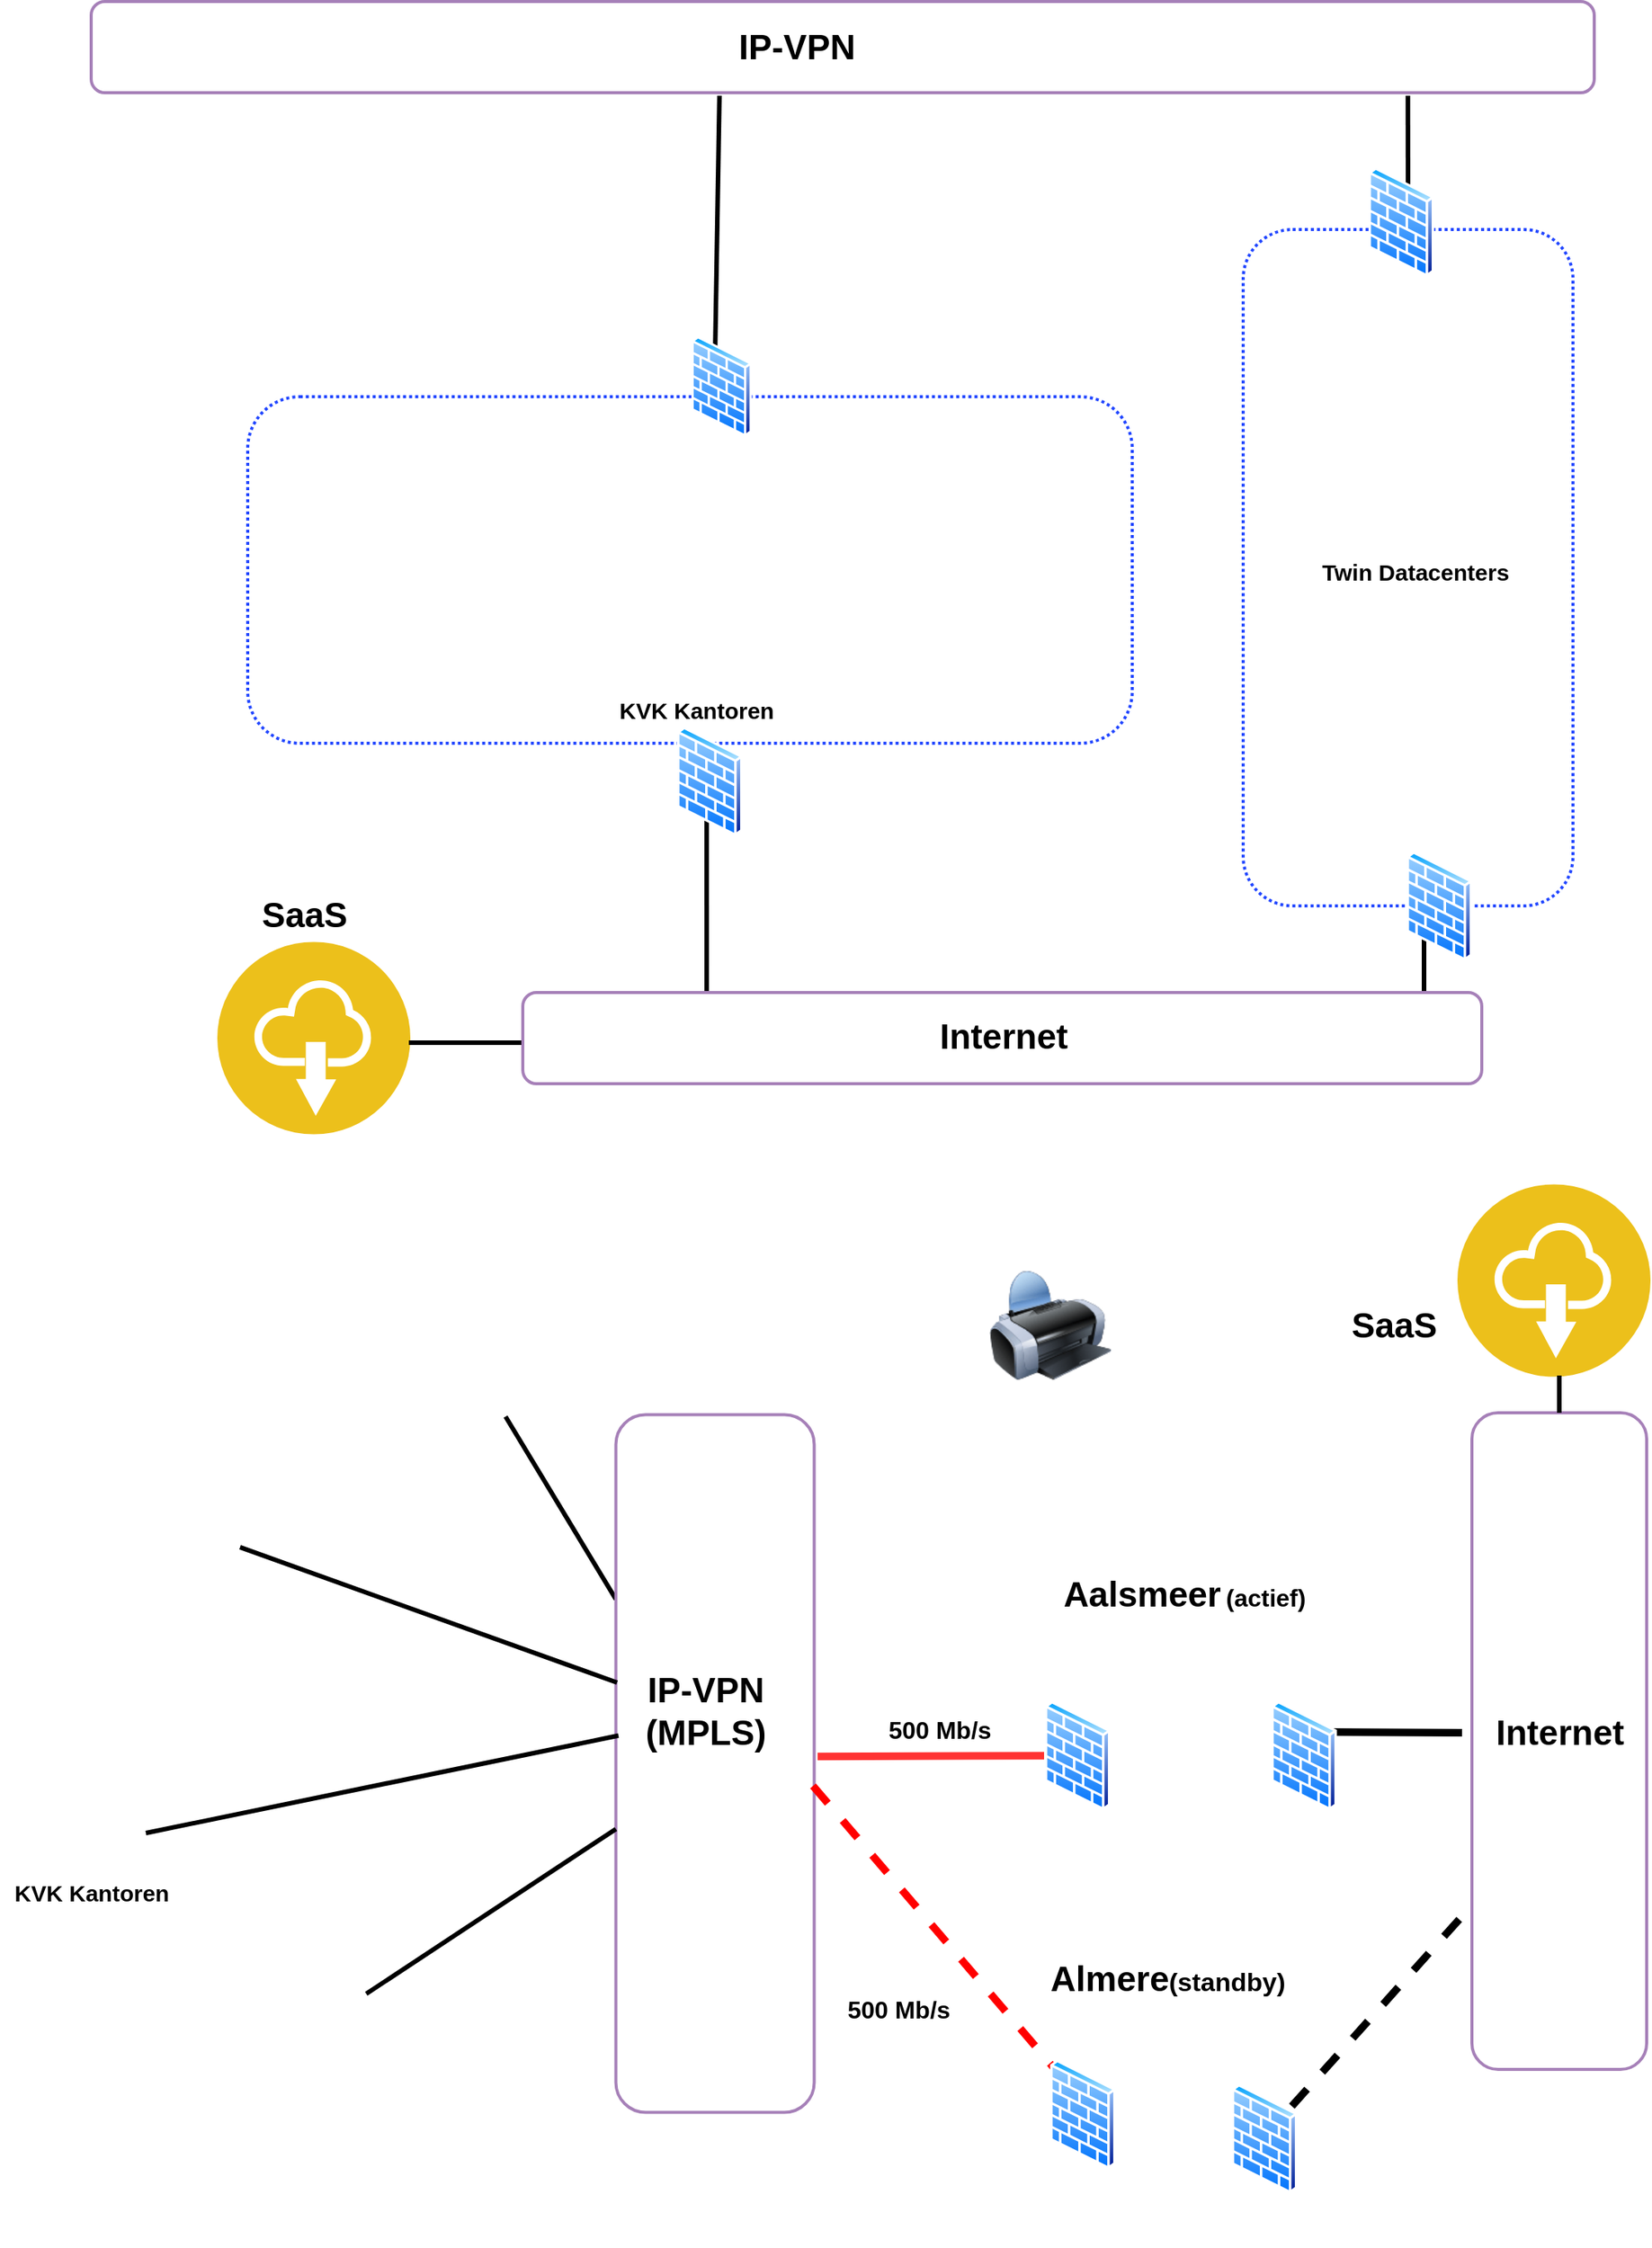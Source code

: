 <mxfile version="20.6.2" type="github">
  <diagram id="3hA0JPDEhd9gc4Itpv3c" name="Pagina-1">
    <mxGraphModel dx="2426" dy="1252" grid="0" gridSize="10" guides="1" tooltips="1" connect="1" arrows="1" fold="1" page="1" pageScale="1" pageWidth="1169" pageHeight="827" math="0" shadow="0">
      <root>
        <mxCell id="0" />
        <mxCell id="1" parent="0" />
        <mxCell id="vR5ajId_hpdWkppUzHqL-19" style="rounded=0;orthogonalLoop=1;jettySize=auto;html=1;exitX=0.418;exitY=1.033;exitDx=0;exitDy=0;fontSize=15;endArrow=none;endFill=0;strokeWidth=3;shadow=0;sketch=0;exitPerimeter=0;" parent="1" source="vR5ajId_hpdWkppUzHqL-29" edge="1">
          <mxGeometry relative="1" as="geometry">
            <mxPoint x="168" y="311.75" as="sourcePoint" />
            <mxPoint x="507" y="328" as="targetPoint" />
          </mxGeometry>
        </mxCell>
        <mxCell id="vR5ajId_hpdWkppUzHqL-31" value="" style="whiteSpace=wrap;html=1;dashed=1;dashPattern=1 1;rounded=1;glass=0;strokeColor=#2146FF;strokeWidth=2;shadow=0;sketch=0;" parent="1" vertex="1">
          <mxGeometry x="200" y="325" width="582" height="228" as="geometry" />
        </mxCell>
        <mxCell id="vR5ajId_hpdWkppUzHqL-13" value="" style="whiteSpace=wrap;html=1;dashed=1;dashPattern=1 1;rounded=1;glass=0;strokeColor=#2146FF;strokeWidth=2;shadow=0;sketch=0;" parent="1" vertex="1">
          <mxGeometry x="855" y="215" width="217" height="445" as="geometry" />
        </mxCell>
        <mxCell id="vR5ajId_hpdWkppUzHqL-5" value="" style="shape=image;html=1;verticalAlign=top;verticalLabelPosition=bottom;labelBackgroundColor=#ffffff;imageAspect=0;aspect=fixed;image=https://cdn4.iconfinder.com/data/icons/travello-basic-ui-1/64/Home-128.png" parent="1" vertex="1">
          <mxGeometry x="532" y="348" width="100" height="100" as="geometry" />
        </mxCell>
        <mxCell id="vR5ajId_hpdWkppUzHqL-9" value="" style="shape=image;html=1;verticalAlign=top;verticalLabelPosition=bottom;labelBackgroundColor=#ffffff;imageAspect=0;aspect=fixed;image=https://cdn4.iconfinder.com/data/icons/ios-web-user-interface-multi-circle-flat-vol-4/512/Building_business_company_house_home_real_estate_state-128.png" parent="1" vertex="1">
          <mxGeometry x="382" y="348" width="128" height="128" as="geometry" />
        </mxCell>
        <mxCell id="vR5ajId_hpdWkppUzHqL-11" value="" style="shape=image;html=1;verticalAlign=top;verticalLabelPosition=bottom;labelBackgroundColor=#ffffff;imageAspect=0;aspect=fixed;image=https://cdn1.iconfinder.com/data/icons/2-building-line-filled/614/Police_Station-128.png" parent="1" vertex="1">
          <mxGeometry x="879" y="244" width="181" height="181" as="geometry" />
        </mxCell>
        <mxCell id="vR5ajId_hpdWkppUzHqL-12" value="" style="shape=image;html=1;verticalAlign=top;verticalLabelPosition=bottom;labelBackgroundColor=#ffffff;imageAspect=0;aspect=fixed;image=https://cdn1.iconfinder.com/data/icons/2-building-line-filled/614/Police_Station-128.png" parent="1" vertex="1">
          <mxGeometry x="882" y="461" width="181" height="181" as="geometry" />
        </mxCell>
        <mxCell id="vR5ajId_hpdWkppUzHqL-14" value="&lt;font style=&quot;font-size: 15px;&quot;&gt;&lt;b&gt;Twin&amp;nbsp;&lt;/b&gt;&lt;/font&gt;&lt;span style=&quot;font-size: 15px;&quot;&gt;&lt;b&gt;Datacenters&lt;/b&gt;&lt;/span&gt;" style="text;html=1;resizable=0;autosize=1;align=center;verticalAlign=middle;points=[];fillColor=none;strokeColor=none;rounded=0;shadow=0;glass=0;dashed=1;dashPattern=1 1;sketch=0;" parent="1" vertex="1">
          <mxGeometry x="897" y="425" width="141" height="30" as="geometry" />
        </mxCell>
        <mxCell id="vR5ajId_hpdWkppUzHqL-15" value="&lt;span style=&quot;font-size: 15px;&quot;&gt;&lt;b&gt;KVK Kantoren&lt;/b&gt;&lt;/span&gt;" style="text;html=1;resizable=0;autosize=1;align=center;verticalAlign=middle;points=[];fillColor=none;strokeColor=none;rounded=0;shadow=0;glass=0;dashed=1;dashPattern=1 1;sketch=0;" parent="1" vertex="1">
          <mxGeometry x="435" y="516" width="120" height="30" as="geometry" />
        </mxCell>
        <mxCell id="vR5ajId_hpdWkppUzHqL-24" style="edgeStyle=none;rounded=0;orthogonalLoop=1;jettySize=auto;html=1;exitX=0.876;exitY=1.033;exitDx=0;exitDy=0;entryX=0.5;entryY=0;entryDx=0;entryDy=0;fontSize=15;endArrow=none;endFill=0;strokeWidth=3;shadow=0;sketch=0;startArrow=none;exitPerimeter=0;" parent="1" edge="1">
          <mxGeometry relative="1" as="geometry">
            <mxPoint x="963.364" y="126.98" as="sourcePoint" />
            <mxPoint x="963.5" y="215" as="targetPoint" />
          </mxGeometry>
        </mxCell>
        <mxCell id="vR5ajId_hpdWkppUzHqL-7" value="" style="shape=image;html=1;verticalAlign=top;verticalLabelPosition=bottom;labelBackgroundColor=#ffffff;imageAspect=0;aspect=fixed;image=https://cdn4.iconfinder.com/data/icons/universal-7/614/20_-_Home-128.png" parent="1" vertex="1">
          <mxGeometry x="653" y="337" width="128" height="128" as="geometry" />
        </mxCell>
        <mxCell id="vR5ajId_hpdWkppUzHqL-1" value="" style="shape=image;html=1;verticalAlign=top;verticalLabelPosition=bottom;labelBackgroundColor=#ffffff;imageAspect=0;aspect=fixed;image=https://cdn1.iconfinder.com/data/icons/unicons-line-vol-1/24/building-128.png" parent="1" vertex="1">
          <mxGeometry x="224" y="346" width="128" height="128" as="geometry" />
        </mxCell>
        <mxCell id="vR5ajId_hpdWkppUzHqL-29" value="" style="whiteSpace=wrap;html=1;rounded=1;shadow=0;glass=0;sketch=0;fontSize=15;strokeColor=#A680B8;strokeWidth=2;" parent="1" vertex="1">
          <mxGeometry x="97" y="65" width="989" height="60" as="geometry" />
        </mxCell>
        <mxCell id="vR5ajId_hpdWkppUzHqL-30" value="" style="whiteSpace=wrap;html=1;rounded=1;shadow=0;glass=0;sketch=0;fontSize=15;strokeColor=#A680B8;strokeWidth=2;" parent="1" vertex="1">
          <mxGeometry x="381" y="717" width="631" height="60" as="geometry" />
        </mxCell>
        <mxCell id="vR5ajId_hpdWkppUzHqL-23" value="&lt;b style=&quot;&quot;&gt;&lt;font style=&quot;font-size: 23px;&quot;&gt;IP-VPN&lt;/font&gt;&lt;/b&gt;" style="text;html=1;resizable=0;autosize=1;align=center;verticalAlign=middle;points=[];fillColor=none;strokeColor=none;rounded=0;shadow=0;glass=0;dashed=1;dashPattern=1 1;sketch=0;" parent="1" vertex="1">
          <mxGeometry x="513" y="75" width="95" height="40" as="geometry" />
        </mxCell>
        <mxCell id="vR5ajId_hpdWkppUzHqL-32" style="rounded=0;orthogonalLoop=1;jettySize=auto;html=1;exitX=0.558;exitY=1.3;exitDx=0;exitDy=0;fontSize=15;endArrow=none;endFill=0;strokeWidth=3;shadow=0;sketch=0;exitPerimeter=0;" parent="1" source="vR5ajId_hpdWkppUzHqL-15" edge="1">
          <mxGeometry relative="1" as="geometry">
            <mxPoint x="527.237" y="583" as="sourcePoint" />
            <mxPoint x="502" y="716" as="targetPoint" />
          </mxGeometry>
        </mxCell>
        <mxCell id="vR5ajId_hpdWkppUzHqL-33" style="edgeStyle=none;rounded=0;orthogonalLoop=1;jettySize=auto;html=1;exitX=0.876;exitY=1.033;exitDx=0;exitDy=0;fontSize=15;endArrow=none;endFill=0;strokeWidth=3;shadow=0;sketch=0;startArrow=none;exitPerimeter=0;" parent="1" edge="1">
          <mxGeometry relative="1" as="geometry">
            <mxPoint x="974.004" y="660" as="sourcePoint" />
            <mxPoint x="974" y="716" as="targetPoint" />
          </mxGeometry>
        </mxCell>
        <mxCell id="vR5ajId_hpdWkppUzHqL-34" value="&lt;span style=&quot;font-size: 23px;&quot;&gt;&lt;b&gt;Internet&lt;/b&gt;&lt;/span&gt;" style="text;html=1;resizable=0;autosize=1;align=center;verticalAlign=middle;points=[];fillColor=none;strokeColor=none;rounded=0;shadow=0;glass=0;dashed=1;dashPattern=1 1;sketch=0;" parent="1" vertex="1">
          <mxGeometry x="646" y="726" width="102" height="40" as="geometry" />
        </mxCell>
        <mxCell id="vSffPIsU94AIsLdu5wni-1" style="rounded=0;orthogonalLoop=1;jettySize=auto;html=1;fontSize=15;endArrow=none;endFill=0;strokeWidth=3;shadow=0;sketch=0;" edge="1" parent="1" source="vSffPIsU94AIsLdu5wni-11" target="vSffPIsU94AIsLdu5wni-13">
          <mxGeometry relative="1" as="geometry">
            <mxPoint x="846" y="857" as="sourcePoint" />
            <mxPoint x="855" y="1032" as="targetPoint" />
          </mxGeometry>
        </mxCell>
        <mxCell id="vSffPIsU94AIsLdu5wni-10" style="edgeStyle=none;rounded=0;orthogonalLoop=1;jettySize=auto;html=1;exitX=0.49;exitY=-0.017;exitDx=0;exitDy=0;entryX=0;entryY=0.586;entryDx=0;entryDy=0;fontSize=15;endArrow=none;endFill=0;strokeWidth=5;shadow=0;sketch=0;startArrow=none;exitPerimeter=0;entryPerimeter=0;strokeColor=#FF3333;" edge="1" parent="1" source="vSffPIsU94AIsLdu5wni-13" target="vSffPIsU94AIsLdu5wni-6">
          <mxGeometry relative="1" as="geometry">
            <mxPoint x="642.004" y="1134" as="sourcePoint" />
            <mxPoint x="705" y="1219" as="targetPoint" />
          </mxGeometry>
        </mxCell>
        <mxCell id="vSffPIsU94AIsLdu5wni-13" value="" style="whiteSpace=wrap;html=1;rounded=1;shadow=0;glass=0;sketch=0;fontSize=15;strokeColor=#A680B8;strokeWidth=2;rotation=90;" vertex="1" parent="1">
          <mxGeometry x="278" y="1159" width="459" height="130.5" as="geometry" />
        </mxCell>
        <mxCell id="vSffPIsU94AIsLdu5wni-14" value="" style="whiteSpace=wrap;html=1;rounded=1;shadow=0;glass=0;sketch=0;fontSize=15;strokeColor=#A680B8;strokeWidth=2;rotation=90;" vertex="1" parent="1">
          <mxGeometry x="847" y="1152" width="432" height="115" as="geometry" />
        </mxCell>
        <mxCell id="vSffPIsU94AIsLdu5wni-15" value="&lt;div&gt;&lt;b style=&quot;&quot;&gt;&lt;font style=&quot;font-size: 23px;&quot;&gt;IP-VPN&lt;/font&gt;&lt;/b&gt;&lt;/div&gt;&lt;div&gt;&lt;b style=&quot;&quot;&gt;&lt;font style=&quot;font-size: 23px;&quot;&gt;(MPLS)&lt;br&gt;&lt;/font&gt;&lt;/b&gt;&lt;/div&gt;" style="text;html=1;resizable=0;autosize=1;align=center;verticalAlign=middle;points=[];fillColor=none;strokeColor=none;rounded=0;shadow=0;glass=0;dashed=1;dashPattern=1 1;sketch=0;" vertex="1" parent="1">
          <mxGeometry x="452" y="1156" width="97" height="67" as="geometry" />
        </mxCell>
        <mxCell id="vSffPIsU94AIsLdu5wni-17" style="edgeStyle=none;rounded=0;orthogonalLoop=1;jettySize=auto;html=1;exitX=1;exitY=0.5;exitDx=0;exitDy=0;fontSize=15;endArrow=none;endFill=0;strokeWidth=5;shadow=0;sketch=0;startArrow=none;fillColor=#f8cecc;strokeColor=#000000;" edge="1" parent="1" source="vSffPIsU94AIsLdu5wni-6">
          <mxGeometry relative="1" as="geometry">
            <mxPoint x="935.004" y="1468" as="sourcePoint" />
            <mxPoint x="999" y="1204" as="targetPoint" />
          </mxGeometry>
        </mxCell>
        <mxCell id="vSffPIsU94AIsLdu5wni-18" value="&lt;span style=&quot;font-size: 23px;&quot;&gt;&lt;b&gt;Internet&lt;/b&gt;&lt;/span&gt;" style="text;html=1;resizable=0;autosize=1;align=center;verticalAlign=middle;points=[];fillColor=none;strokeColor=none;rounded=0;shadow=0;glass=0;dashed=1;dashPattern=1 1;sketch=0;" vertex="1" parent="1">
          <mxGeometry x="1012" y="1183.5" width="102" height="40" as="geometry" />
        </mxCell>
        <mxCell id="vSffPIsU94AIsLdu5wni-4" value="" style="shape=image;html=1;verticalAlign=top;verticalLabelPosition=bottom;labelBackgroundColor=#ffffff;imageAspect=0;aspect=fixed;image=https://cdn4.iconfinder.com/data/icons/travello-basic-ui-1/64/Home-128.png" vertex="1" parent="1">
          <mxGeometry x="43" y="1169" width="100" height="100" as="geometry" />
        </mxCell>
        <mxCell id="vSffPIsU94AIsLdu5wni-5" value="" style="shape=image;html=1;verticalAlign=top;verticalLabelPosition=bottom;labelBackgroundColor=#ffffff;imageAspect=0;aspect=fixed;image=https://cdn4.iconfinder.com/data/icons/ios-web-user-interface-multi-circle-flat-vol-4/512/Building_business_company_house_home_real_estate_state-128.png" vertex="1" parent="1">
          <mxGeometry x="150" y="1354" width="128" height="128" as="geometry" />
        </mxCell>
        <mxCell id="vSffPIsU94AIsLdu5wni-9" value="&lt;span style=&quot;font-size: 15px;&quot;&gt;&lt;b&gt;KVK Kantoren&lt;/b&gt;&lt;/span&gt;" style="text;html=1;resizable=0;autosize=1;align=center;verticalAlign=middle;points=[];fillColor=none;strokeColor=none;rounded=0;shadow=0;glass=0;dashed=1;dashPattern=1 1;sketch=0;" vertex="1" parent="1">
          <mxGeometry x="37" y="1294" width="120" height="30" as="geometry" />
        </mxCell>
        <mxCell id="vSffPIsU94AIsLdu5wni-11" value="" style="shape=image;html=1;verticalAlign=top;verticalLabelPosition=bottom;labelBackgroundColor=#ffffff;imageAspect=0;aspect=fixed;image=https://cdn4.iconfinder.com/data/icons/universal-7/614/20_-_Home-128.png" vertex="1" parent="1">
          <mxGeometry x="267" y="868" width="128" height="128" as="geometry" />
        </mxCell>
        <mxCell id="vSffPIsU94AIsLdu5wni-12" value="" style="shape=image;html=1;verticalAlign=top;verticalLabelPosition=bottom;labelBackgroundColor=#ffffff;imageAspect=0;aspect=fixed;image=https://cdn1.iconfinder.com/data/icons/unicons-line-vol-1/24/building-128.png" vertex="1" parent="1">
          <mxGeometry x="85" y="950" width="128" height="128" as="geometry" />
        </mxCell>
        <mxCell id="vSffPIsU94AIsLdu5wni-24" style="rounded=0;orthogonalLoop=1;jettySize=auto;html=1;fontSize=15;endArrow=none;endFill=0;strokeWidth=3;shadow=0;sketch=0;exitX=0.859;exitY=1.031;exitDx=0;exitDy=0;exitPerimeter=0;entryX=0.384;entryY=0.994;entryDx=0;entryDy=0;entryPerimeter=0;" edge="1" parent="1" source="vSffPIsU94AIsLdu5wni-12" target="vSffPIsU94AIsLdu5wni-13">
          <mxGeometry relative="1" as="geometry">
            <mxPoint x="379.652" y="1006" as="sourcePoint" />
            <mxPoint x="452.25" y="1126.209" as="targetPoint" />
          </mxGeometry>
        </mxCell>
        <mxCell id="vSffPIsU94AIsLdu5wni-25" style="rounded=0;orthogonalLoop=1;jettySize=auto;html=1;fontSize=15;endArrow=none;endFill=0;strokeWidth=3;shadow=0;sketch=0;exitX=0.9;exitY=1.01;exitDx=0;exitDy=0;exitPerimeter=0;entryX=0.46;entryY=0.987;entryDx=0;entryDy=0;entryPerimeter=0;" edge="1" parent="1" source="vSffPIsU94AIsLdu5wni-4" target="vSffPIsU94AIsLdu5wni-13">
          <mxGeometry relative="1" as="geometry">
            <mxPoint x="204.952" y="1091.968" as="sourcePoint" />
            <mxPoint x="453.033" y="1181.006" as="targetPoint" />
          </mxGeometry>
        </mxCell>
        <mxCell id="vSffPIsU94AIsLdu5wni-26" style="rounded=0;orthogonalLoop=1;jettySize=auto;html=1;fontSize=15;endArrow=none;endFill=0;strokeWidth=3;shadow=0;sketch=0;" edge="1" parent="1" source="vSffPIsU94AIsLdu5wni-5" target="vSffPIsU94AIsLdu5wni-13">
          <mxGeometry relative="1" as="geometry">
            <mxPoint x="143" y="1280" as="sourcePoint" />
            <mxPoint x="453.947" y="1215.89" as="targetPoint" />
          </mxGeometry>
        </mxCell>
        <mxCell id="vSffPIsU94AIsLdu5wni-6" value="" style="shape=image;html=1;verticalAlign=top;verticalLabelPosition=bottom;labelBackgroundColor=#ffffff;imageAspect=0;aspect=fixed;image=https://cdn1.iconfinder.com/data/icons/2-building-line-filled/614/Police_Station-128.png" vertex="1" parent="1">
          <mxGeometry x="724" y="1113" width="181" height="181" as="geometry" />
        </mxCell>
        <mxCell id="vSffPIsU94AIsLdu5wni-7" value="" style="shape=image;html=1;verticalAlign=top;verticalLabelPosition=bottom;labelBackgroundColor=#ffffff;imageAspect=0;aspect=fixed;image=https://cdn1.iconfinder.com/data/icons/2-building-line-filled/614/Police_Station-128.png" vertex="1" parent="1">
          <mxGeometry x="718" y="1361" width="181" height="181" as="geometry" />
        </mxCell>
        <mxCell id="vSffPIsU94AIsLdu5wni-28" value="&lt;span style=&quot;font-size: 23px;&quot;&gt;&lt;b&gt;Aalsmeer&lt;/b&gt;&lt;/span&gt; &lt;b&gt;&lt;font style=&quot;font-size: 16px;&quot;&gt;(actief)&lt;/font&gt;&lt;/b&gt;" style="text;html=1;resizable=0;autosize=1;align=center;verticalAlign=middle;points=[];fillColor=none;strokeColor=none;rounded=0;shadow=0;glass=0;dashed=1;dashPattern=1 1;sketch=0;" vertex="1" parent="1">
          <mxGeometry x="727.5" y="1093" width="177" height="40" as="geometry" />
        </mxCell>
        <mxCell id="vSffPIsU94AIsLdu5wni-29" value="&lt;span style=&quot;font-size: 23px;&quot;&gt;&lt;b&gt;Almere&lt;/b&gt;&lt;/span&gt;&lt;b&gt;&lt;font style=&quot;font-size: 17px;&quot;&gt;(standby)&lt;/font&gt;&lt;/b&gt;" style="text;html=1;resizable=0;autosize=1;align=center;verticalAlign=middle;points=[];fillColor=none;strokeColor=none;rounded=0;shadow=0;glass=0;dashed=1;dashPattern=1 1;sketch=0;" vertex="1" parent="1">
          <mxGeometry x="719" y="1346" width="172" height="40" as="geometry" />
        </mxCell>
        <mxCell id="vSffPIsU94AIsLdu5wni-30" style="edgeStyle=none;rounded=0;orthogonalLoop=1;jettySize=auto;html=1;exitX=1;exitY=0.5;exitDx=0;exitDy=0;fontSize=15;endArrow=none;endFill=0;strokeWidth=5;shadow=0;sketch=0;startArrow=none;fillColor=#f8cecc;strokeColor=#000000;entryX=0.75;entryY=1;entryDx=0;entryDy=0;dashed=1;" edge="1" parent="1" target="vSffPIsU94AIsLdu5wni-14">
          <mxGeometry relative="1" as="geometry">
            <mxPoint x="867" y="1472" as="sourcePoint" />
            <mxPoint x="961" y="1472.5" as="targetPoint" />
          </mxGeometry>
        </mxCell>
        <mxCell id="vSffPIsU94AIsLdu5wni-31" style="edgeStyle=none;rounded=0;orthogonalLoop=1;jettySize=auto;html=1;exitX=0.532;exitY=0.006;exitDx=0;exitDy=0;entryX=0.26;entryY=0.575;entryDx=0;entryDy=0;fontSize=15;endArrow=none;endFill=0;strokeWidth=5;shadow=0;sketch=0;startArrow=none;exitPerimeter=0;entryPerimeter=0;dashed=1;strokeColor=#FF0000;" edge="1" parent="1" source="vSffPIsU94AIsLdu5wni-13" target="vSffPIsU94AIsLdu5wni-7">
          <mxGeometry relative="1" as="geometry">
            <mxPoint x="574.968" y="1341.59" as="sourcePoint" />
            <mxPoint x="724" y="1340.996" as="targetPoint" />
          </mxGeometry>
        </mxCell>
        <mxCell id="vSffPIsU94AIsLdu5wni-32" value="500 Mb/s" style="text;html=1;resizable=0;autosize=1;align=center;verticalAlign=middle;points=[];fillColor=none;strokeColor=none;rounded=0;shadow=0;glass=0;dashed=1;dashPattern=1 1;sketch=0;fontSize=16;fontStyle=1" vertex="1" parent="1">
          <mxGeometry x="612" y="1186" width="86" height="31" as="geometry" />
        </mxCell>
        <mxCell id="vSffPIsU94AIsLdu5wni-33" value="500 Mb/s" style="text;html=1;resizable=0;autosize=1;align=center;verticalAlign=middle;points=[];fillColor=none;strokeColor=none;rounded=0;shadow=0;glass=0;dashed=1;dashPattern=1 1;sketch=0;fontSize=16;fontStyle=1" vertex="1" parent="1">
          <mxGeometry x="585" y="1370" width="86" height="31" as="geometry" />
        </mxCell>
        <mxCell id="vSffPIsU94AIsLdu5wni-34" value="" style="aspect=fixed;perimeter=ellipsePerimeter;html=1;align=center;shadow=0;dashed=0;fontColor=#4277BB;labelBackgroundColor=#ffffff;fontSize=12;spacingTop=3;image;image=img/lib/ibm/applications/saas_applications.svg;" vertex="1" parent="1">
          <mxGeometry x="180" y="683.5" width="127" height="127" as="geometry" />
        </mxCell>
        <mxCell id="vSffPIsU94AIsLdu5wni-35" style="rounded=0;orthogonalLoop=1;jettySize=auto;html=1;fontSize=15;endArrow=none;endFill=0;strokeWidth=3;shadow=0;sketch=0;" edge="1" parent="1">
          <mxGeometry relative="1" as="geometry">
            <mxPoint x="306" y="750" as="sourcePoint" />
            <mxPoint x="380.04" y="750" as="targetPoint" />
          </mxGeometry>
        </mxCell>
        <mxCell id="vSffPIsU94AIsLdu5wni-36" value="&lt;span style=&quot;font-size: 23px;&quot;&gt;&lt;b&gt;SaaS&lt;/b&gt;&lt;/span&gt;" style="text;html=1;resizable=0;autosize=1;align=center;verticalAlign=middle;points=[];fillColor=none;strokeColor=none;rounded=0;shadow=0;glass=0;dashed=1;dashPattern=1 1;sketch=0;" vertex="1" parent="1">
          <mxGeometry x="200" y="646" width="74" height="40" as="geometry" />
        </mxCell>
        <mxCell id="vSffPIsU94AIsLdu5wni-37" value="" style="aspect=fixed;perimeter=ellipsePerimeter;html=1;align=center;shadow=0;dashed=0;spacingTop=3;image;image=img/lib/active_directory/firewall.svg;fontSize=17;" vertex="1" parent="1">
          <mxGeometry x="491.5" y="285" width="40.5" height="66.39" as="geometry" />
        </mxCell>
        <mxCell id="vSffPIsU94AIsLdu5wni-38" value="" style="aspect=fixed;perimeter=ellipsePerimeter;html=1;align=center;shadow=0;dashed=0;spacingTop=3;image;image=img/lib/active_directory/firewall.svg;fontSize=17;" vertex="1" parent="1">
          <mxGeometry x="482" y="542" width="44" height="72.13" as="geometry" />
        </mxCell>
        <mxCell id="vSffPIsU94AIsLdu5wni-39" value="" style="aspect=fixed;perimeter=ellipsePerimeter;html=1;align=center;shadow=0;dashed=0;spacingTop=3;image;image=img/lib/active_directory/firewall.svg;fontSize=17;" vertex="1" parent="1">
          <mxGeometry x="962" y="624" width="44" height="72.13" as="geometry" />
        </mxCell>
        <mxCell id="vSffPIsU94AIsLdu5wni-41" value="" style="aspect=fixed;perimeter=ellipsePerimeter;html=1;align=center;shadow=0;dashed=0;spacingTop=3;image;image=img/lib/active_directory/firewall.svg;fontSize=17;" vertex="1" parent="1">
          <mxGeometry x="937" y="174" width="44" height="72.13" as="geometry" />
        </mxCell>
        <mxCell id="vSffPIsU94AIsLdu5wni-42" value="" style="aspect=fixed;perimeter=ellipsePerimeter;html=1;align=center;shadow=0;dashed=0;spacingTop=3;image;image=img/lib/active_directory/firewall.svg;fontSize=17;" vertex="1" parent="1">
          <mxGeometry x="724" y="1182.93" width="44" height="72.13" as="geometry" />
        </mxCell>
        <mxCell id="vSffPIsU94AIsLdu5wni-43" value="" style="aspect=fixed;perimeter=ellipsePerimeter;html=1;align=center;shadow=0;dashed=0;spacingTop=3;image;image=img/lib/active_directory/firewall.svg;fontSize=17;" vertex="1" parent="1">
          <mxGeometry x="873" y="1182.93" width="44" height="72.13" as="geometry" />
        </mxCell>
        <mxCell id="vSffPIsU94AIsLdu5wni-44" value="" style="aspect=fixed;perimeter=ellipsePerimeter;html=1;align=center;shadow=0;dashed=0;spacingTop=3;image;image=img/lib/active_directory/firewall.svg;fontSize=17;" vertex="1" parent="1">
          <mxGeometry x="727.5" y="1419" width="44" height="72.13" as="geometry" />
        </mxCell>
        <mxCell id="vSffPIsU94AIsLdu5wni-45" value="" style="aspect=fixed;perimeter=ellipsePerimeter;html=1;align=center;shadow=0;dashed=0;spacingTop=3;image;image=img/lib/active_directory/firewall.svg;fontSize=17;" vertex="1" parent="1">
          <mxGeometry x="847" y="1435" width="44" height="72.13" as="geometry" />
        </mxCell>
        <mxCell id="vSffPIsU94AIsLdu5wni-46" value="" style="aspect=fixed;perimeter=ellipsePerimeter;html=1;align=center;shadow=0;dashed=0;fontColor=#4277BB;labelBackgroundColor=#ffffff;fontSize=12;spacingTop=3;image;image=img/lib/ibm/applications/saas_applications.svg;" vertex="1" parent="1">
          <mxGeometry x="996" y="843" width="127" height="127" as="geometry" />
        </mxCell>
        <mxCell id="vSffPIsU94AIsLdu5wni-47" style="rounded=0;orthogonalLoop=1;jettySize=auto;html=1;fontSize=15;endArrow=none;endFill=0;strokeWidth=3;shadow=0;sketch=0;exitX=0;exitY=0.5;exitDx=0;exitDy=0;" edge="1" parent="1" source="vSffPIsU94AIsLdu5wni-14">
          <mxGeometry relative="1" as="geometry">
            <mxPoint x="991" y="965" as="sourcePoint" />
            <mxPoint x="1063" y="969" as="targetPoint" />
          </mxGeometry>
        </mxCell>
        <mxCell id="vSffPIsU94AIsLdu5wni-48" value="&lt;span style=&quot;font-size: 23px;&quot;&gt;&lt;b&gt;SaaS&lt;/b&gt;&lt;/span&gt;" style="text;html=1;resizable=0;autosize=1;align=center;verticalAlign=middle;points=[];fillColor=none;strokeColor=none;rounded=0;shadow=0;glass=0;dashed=1;dashPattern=1 1;sketch=0;" vertex="1" parent="1">
          <mxGeometry x="917" y="916" width="74" height="40" as="geometry" />
        </mxCell>
        <mxCell id="vSffPIsU94AIsLdu5wni-54" value="" style="image;html=1;image=img/lib/clip_art/computers/Printer_128x128.png;fontSize=17;" vertex="1" parent="1">
          <mxGeometry x="688" y="896" width="80" height="80" as="geometry" />
        </mxCell>
      </root>
    </mxGraphModel>
  </diagram>
</mxfile>
